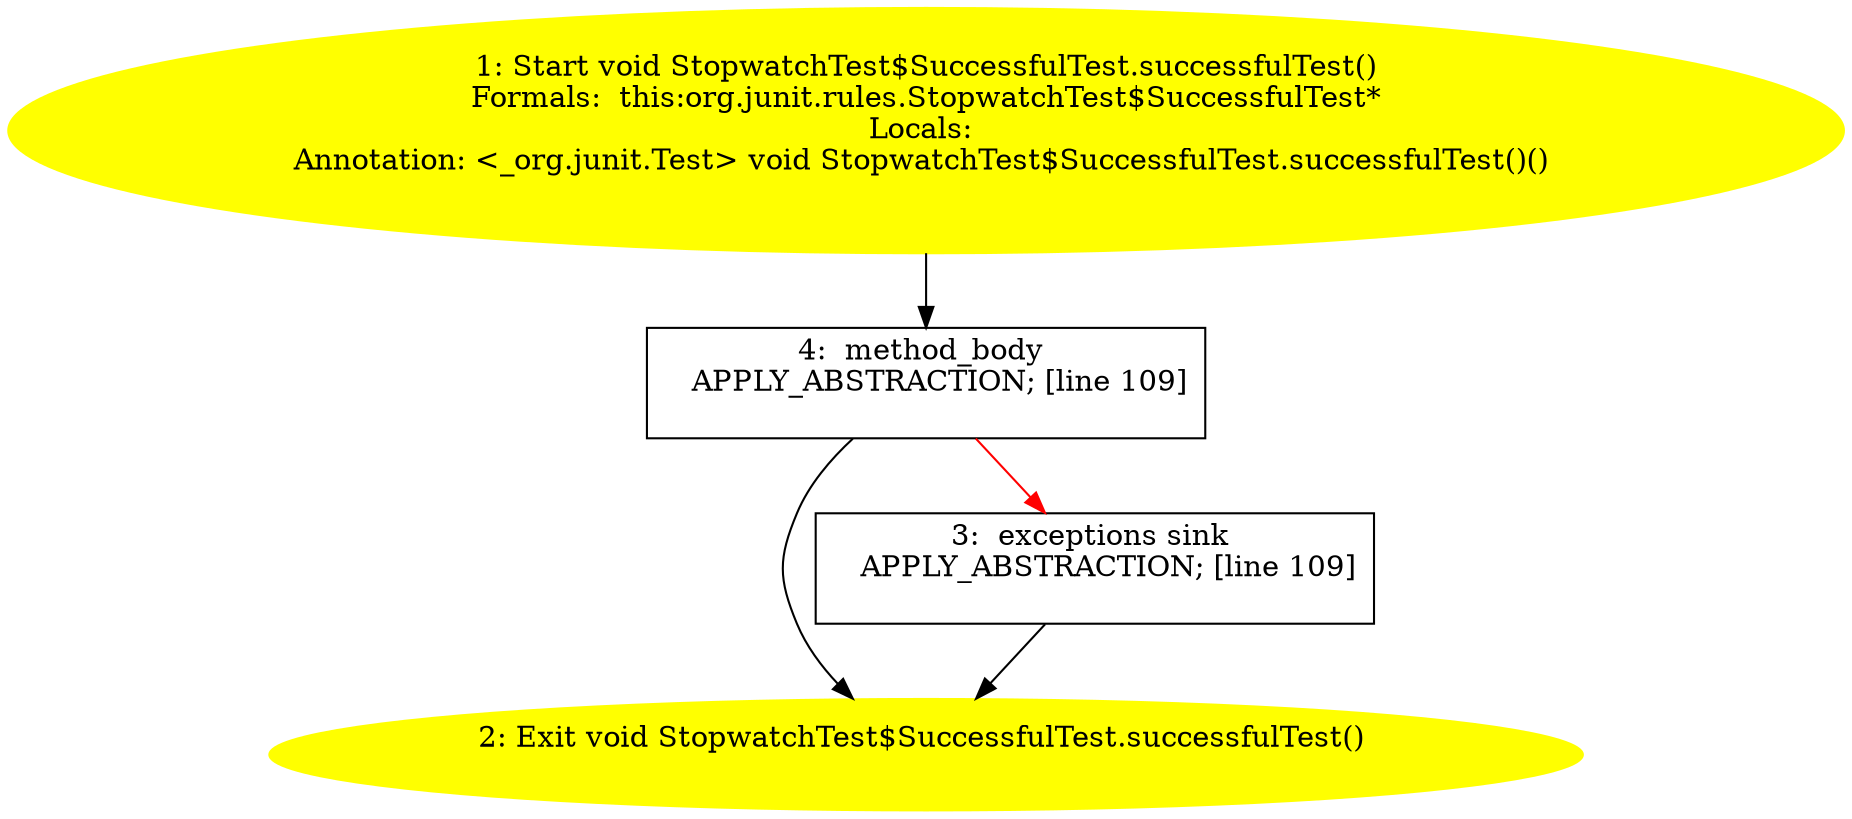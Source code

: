 /* @generated */
digraph cfg {
"org.junit.rules.StopwatchTest$SuccessfulTest.successfulTest():void.d1df644d47d11b1922c036d6dc1c2c59_1" [label="1: Start void StopwatchTest$SuccessfulTest.successfulTest()\nFormals:  this:org.junit.rules.StopwatchTest$SuccessfulTest*\nLocals: \nAnnotation: <_org.junit.Test> void StopwatchTest$SuccessfulTest.successfulTest()() \n  " color=yellow style=filled]
	

	 "org.junit.rules.StopwatchTest$SuccessfulTest.successfulTest():void.d1df644d47d11b1922c036d6dc1c2c59_1" -> "org.junit.rules.StopwatchTest$SuccessfulTest.successfulTest():void.d1df644d47d11b1922c036d6dc1c2c59_4" ;
"org.junit.rules.StopwatchTest$SuccessfulTest.successfulTest():void.d1df644d47d11b1922c036d6dc1c2c59_2" [label="2: Exit void StopwatchTest$SuccessfulTest.successfulTest() \n  " color=yellow style=filled]
	

"org.junit.rules.StopwatchTest$SuccessfulTest.successfulTest():void.d1df644d47d11b1922c036d6dc1c2c59_3" [label="3:  exceptions sink \n   APPLY_ABSTRACTION; [line 109]\n " shape="box"]
	

	 "org.junit.rules.StopwatchTest$SuccessfulTest.successfulTest():void.d1df644d47d11b1922c036d6dc1c2c59_3" -> "org.junit.rules.StopwatchTest$SuccessfulTest.successfulTest():void.d1df644d47d11b1922c036d6dc1c2c59_2" ;
"org.junit.rules.StopwatchTest$SuccessfulTest.successfulTest():void.d1df644d47d11b1922c036d6dc1c2c59_4" [label="4:  method_body \n   APPLY_ABSTRACTION; [line 109]\n " shape="box"]
	

	 "org.junit.rules.StopwatchTest$SuccessfulTest.successfulTest():void.d1df644d47d11b1922c036d6dc1c2c59_4" -> "org.junit.rules.StopwatchTest$SuccessfulTest.successfulTest():void.d1df644d47d11b1922c036d6dc1c2c59_2" ;
	 "org.junit.rules.StopwatchTest$SuccessfulTest.successfulTest():void.d1df644d47d11b1922c036d6dc1c2c59_4" -> "org.junit.rules.StopwatchTest$SuccessfulTest.successfulTest():void.d1df644d47d11b1922c036d6dc1c2c59_3" [color="red" ];
}
